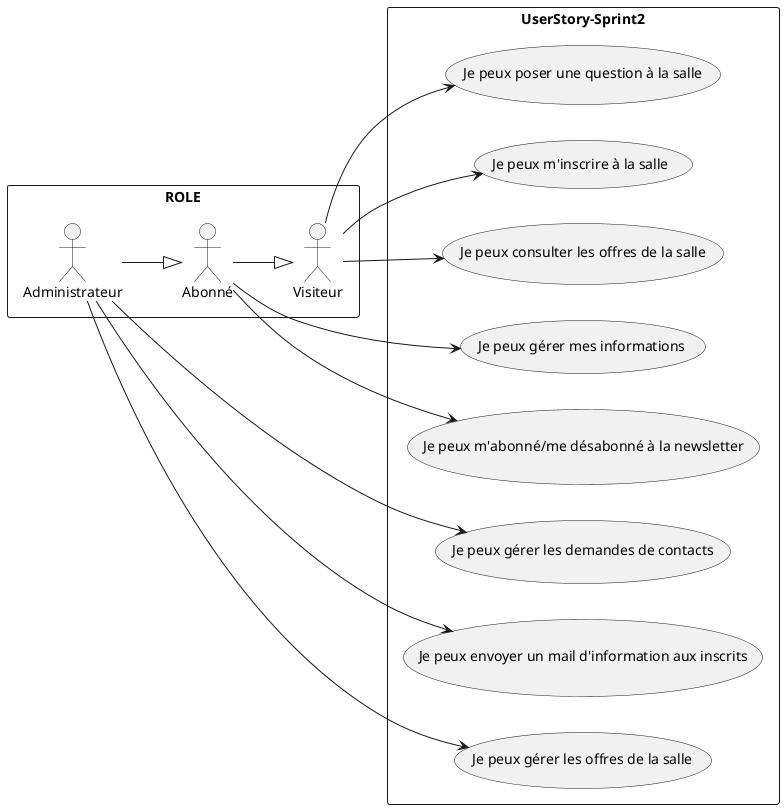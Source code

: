 @startuml
left to right direction

rectangle ROLE{
    Visiteur as V
    Abonné as A
    Administrateur as Admin
}



A--|>V
Admin--|>A


rectangle UserStory-Sprint2 {
    V-->(Je peux poser une question à la salle)
    V-->(Je peux m'inscrire à la salle)
    V-->(Je peux consulter les offres de la salle)

    A-->(Je peux gérer mes informations)
    A-->(Je peux m'abonné/me désabonné à la newsletter)

    Admin-->(Je peux gérer les demandes de contacts)
    Admin-->(Je peux envoyer un mail d'information aux inscrits)
    Admin-->(Je peux gérer les offres de la salle)

}

@enduml